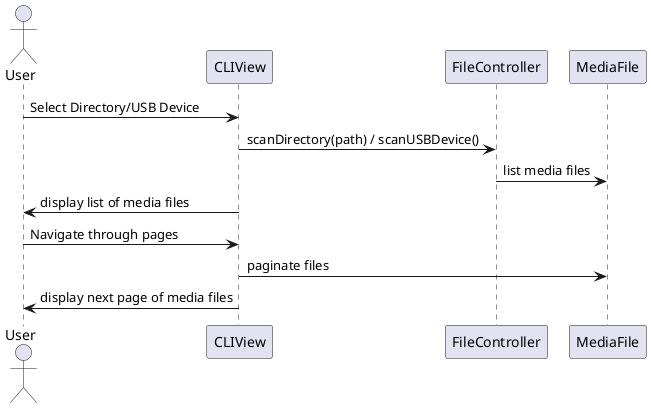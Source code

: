 @startuml View Media Files
actor User
participant CLIView
participant FileController
participant MediaFile

User -> CLIView : Select Directory/USB Device
CLIView -> FileController : scanDirectory(path) / scanUSBDevice()
FileController -> MediaFile : list media files
CLIView -> User : display list of media files
User -> CLIView : Navigate through pages
CLIView -> MediaFile : paginate files
CLIView -> User : display next page of media files
@enduml
